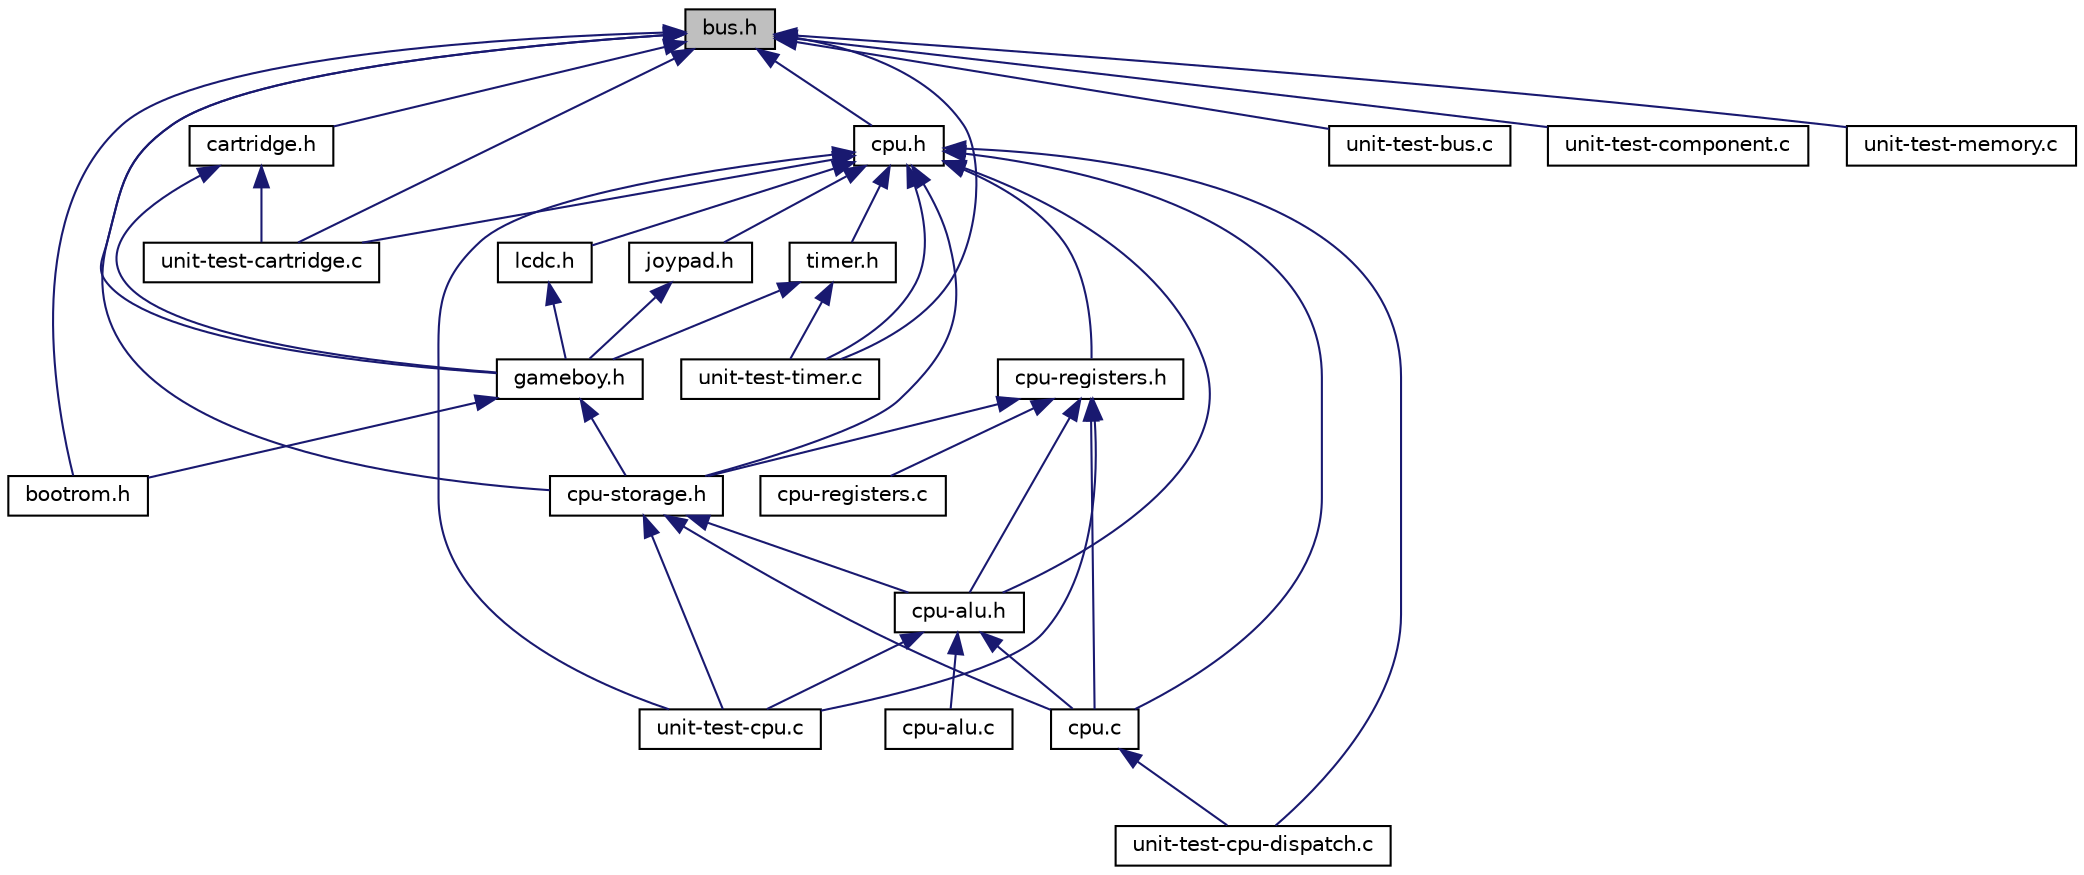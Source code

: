 digraph "bus.h"
{
  edge [fontname="Helvetica",fontsize="10",labelfontname="Helvetica",labelfontsize="10"];
  node [fontname="Helvetica",fontsize="10",shape=record];
  Node11 [label="bus.h",height=0.2,width=0.4,color="black", fillcolor="grey75", style="filled", fontcolor="black"];
  Node11 -> Node12 [dir="back",color="midnightblue",fontsize="10",style="solid"];
  Node12 [label="bootrom.h",height=0.2,width=0.4,color="black", fillcolor="white", style="filled",URL="$bootrom_8h.html",tooltip="Game Boy Boot ROM. "];
  Node11 -> Node13 [dir="back",color="midnightblue",fontsize="10",style="solid"];
  Node13 [label="gameboy.h",height=0.2,width=0.4,color="black", fillcolor="white", style="filled",URL="$gameboy_8h.html",tooltip="Gameboy Header for GameBoy Emulator. "];
  Node13 -> Node12 [dir="back",color="midnightblue",fontsize="10",style="solid"];
  Node13 -> Node14 [dir="back",color="midnightblue",fontsize="10",style="solid"];
  Node14 [label="cpu-storage.h",height=0.2,width=0.4,color="black", fillcolor="white", style="filled",URL="$cpu-storage_8h.html",tooltip="CPU model for PPS-GBemul project, storage part. "];
  Node14 -> Node15 [dir="back",color="midnightblue",fontsize="10",style="solid"];
  Node15 [label="cpu-alu.h",height=0.2,width=0.4,color="black", fillcolor="white", style="filled",URL="$cpu-alu_8h.html",tooltip="CPU model for PPS-GBemul project, ALU part. "];
  Node15 -> Node16 [dir="back",color="midnightblue",fontsize="10",style="solid"];
  Node16 [label="cpu-alu.c",height=0.2,width=0.4,color="black", fillcolor="white", style="filled",URL="$cpu-alu_8c.html",tooltip="Game Boy CPU simulation, ALU part asked to students. "];
  Node15 -> Node17 [dir="back",color="midnightblue",fontsize="10",style="solid"];
  Node17 [label="cpu.c",height=0.2,width=0.4,color="black", fillcolor="white", style="filled",URL="$cpu_8c.html",tooltip="Game Boy CPU simulation. "];
  Node17 -> Node18 [dir="back",color="midnightblue",fontsize="10",style="solid"];
  Node18 [label="unit-test-cpu-dispatch.c",height=0.2,width=0.4,color="black", fillcolor="white", style="filled",URL="$unit-test-cpu-dispatch_8c.html",tooltip="Unit test for cpu dispatch function. "];
  Node15 -> Node19 [dir="back",color="midnightblue",fontsize="10",style="solid"];
  Node19 [label="unit-test-cpu.c",height=0.2,width=0.4,color="black", fillcolor="white", style="filled",URL="$unit-test-cpu_8c.html",tooltip="Unit test for cpu and related functions. "];
  Node14 -> Node17 [dir="back",color="midnightblue",fontsize="10",style="solid"];
  Node14 -> Node19 [dir="back",color="midnightblue",fontsize="10",style="solid"];
  Node11 -> Node20 [dir="back",color="midnightblue",fontsize="10",style="solid"];
  Node20 [label="cartridge.h",height=0.2,width=0.4,color="black", fillcolor="white", style="filled",URL="$cartridge_8h.html",tooltip="Game Boy Cartridge simulation header. "];
  Node20 -> Node13 [dir="back",color="midnightblue",fontsize="10",style="solid"];
  Node20 -> Node21 [dir="back",color="midnightblue",fontsize="10",style="solid"];
  Node21 [label="unit-test-cartridge.c",height=0.2,width=0.4,color="black", fillcolor="white", style="filled",URL="$unit-test-cartridge_8c.html",tooltip="Unit test code for cartridge and related functions. "];
  Node11 -> Node22 [dir="back",color="midnightblue",fontsize="10",style="solid"];
  Node22 [label="cpu.h",height=0.2,width=0.4,color="black", fillcolor="white", style="filled",URL="$cpu_8h.html",tooltip="CPU model for PPS-GBemul project, high level interface. "];
  Node22 -> Node23 [dir="back",color="midnightblue",fontsize="10",style="solid"];
  Node23 [label="timer.h",height=0.2,width=0.4,color="black", fillcolor="white", style="filled",URL="$timer_8h.html",tooltip="Game Boy Timer simulation header. "];
  Node23 -> Node13 [dir="back",color="midnightblue",fontsize="10",style="solid"];
  Node23 -> Node24 [dir="back",color="midnightblue",fontsize="10",style="solid"];
  Node24 [label="unit-test-timer.c",height=0.2,width=0.4,color="black", fillcolor="white", style="filled",URL="$unit-test-timer_8c.html",tooltip="Unit test code for timer and related functions. "];
  Node22 -> Node25 [dir="back",color="midnightblue",fontsize="10",style="solid"];
  Node25 [label="lcdc.h",height=0.2,width=0.4,color="black", fillcolor="white", style="filled",URL="$lcdc_8h.html",tooltip="Game Boy LCD (liquid cristal display) controller simulation header. "];
  Node25 -> Node13 [dir="back",color="midnightblue",fontsize="10",style="solid"];
  Node22 -> Node26 [dir="back",color="midnightblue",fontsize="10",style="solid"];
  Node26 [label="joypad.h",height=0.2,width=0.4,color="black", fillcolor="white", style="filled",URL="$joypad_8h.html",tooltip="Game Boy joypad simulation header. "];
  Node26 -> Node13 [dir="back",color="midnightblue",fontsize="10",style="solid"];
  Node22 -> Node15 [dir="back",color="midnightblue",fontsize="10",style="solid"];
  Node22 -> Node14 [dir="back",color="midnightblue",fontsize="10",style="solid"];
  Node22 -> Node27 [dir="back",color="midnightblue",fontsize="10",style="solid"];
  Node27 [label="cpu-registers.h",height=0.2,width=0.4,color="black", fillcolor="white", style="filled",URL="$cpu-registers_8h.html",tooltip="CPU model for PPS-GBemul project, registers part. "];
  Node27 -> Node14 [dir="back",color="midnightblue",fontsize="10",style="solid"];
  Node27 -> Node15 [dir="back",color="midnightblue",fontsize="10",style="solid"];
  Node27 -> Node28 [dir="back",color="midnightblue",fontsize="10",style="solid"];
  Node28 [label="cpu-registers.c",height=0.2,width=0.4,color="black", fillcolor="white", style="filled",URL="$cpu-registers_8c.html",tooltip="Game Boy CPU simulation, register part. "];
  Node27 -> Node17 [dir="back",color="midnightblue",fontsize="10",style="solid"];
  Node27 -> Node19 [dir="back",color="midnightblue",fontsize="10",style="solid"];
  Node22 -> Node17 [dir="back",color="midnightblue",fontsize="10",style="solid"];
  Node22 -> Node21 [dir="back",color="midnightblue",fontsize="10",style="solid"];
  Node22 -> Node18 [dir="back",color="midnightblue",fontsize="10",style="solid"];
  Node22 -> Node19 [dir="back",color="midnightblue",fontsize="10",style="solid"];
  Node22 -> Node24 [dir="back",color="midnightblue",fontsize="10",style="solid"];
  Node11 -> Node14 [dir="back",color="midnightblue",fontsize="10",style="solid"];
  Node11 -> Node29 [dir="back",color="midnightblue",fontsize="10",style="solid"];
  Node29 [label="unit-test-bus.c",height=0.2,width=0.4,color="black", fillcolor="white", style="filled",URL="$unit-test-bus_8c.html",tooltip="Unit test code for bus and related functions. "];
  Node11 -> Node21 [dir="back",color="midnightblue",fontsize="10",style="solid"];
  Node11 -> Node30 [dir="back",color="midnightblue",fontsize="10",style="solid"];
  Node30 [label="unit-test-component.c",height=0.2,width=0.4,color="black", fillcolor="white", style="filled",URL="$unit-test-component_8c.html",tooltip="Unit test code for component and related functions. "];
  Node11 -> Node31 [dir="back",color="midnightblue",fontsize="10",style="solid"];
  Node31 [label="unit-test-memory.c",height=0.2,width=0.4,color="black", fillcolor="white", style="filled",URL="$unit-test-memory_8c.html",tooltip="Unit test code for memory and related functions. "];
  Node11 -> Node24 [dir="back",color="midnightblue",fontsize="10",style="solid"];
}
